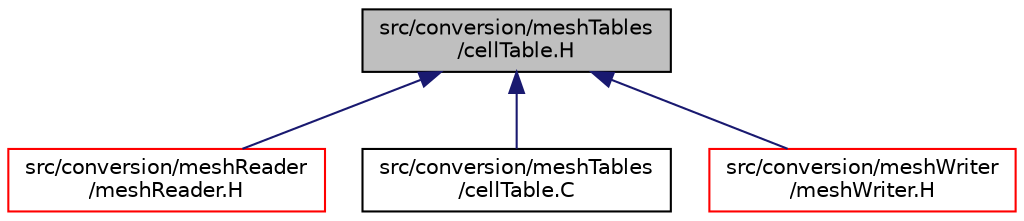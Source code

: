 digraph "src/conversion/meshTables/cellTable.H"
{
  bgcolor="transparent";
  edge [fontname="Helvetica",fontsize="10",labelfontname="Helvetica",labelfontsize="10"];
  node [fontname="Helvetica",fontsize="10",shape=record];
  Node1 [label="src/conversion/meshTables\l/cellTable.H",height=0.2,width=0.4,color="black", fillcolor="grey75", style="filled", fontcolor="black"];
  Node1 -> Node2 [dir="back",color="midnightblue",fontsize="10",style="solid",fontname="Helvetica"];
  Node2 [label="src/conversion/meshReader\l/meshReader.H",height=0.2,width=0.4,color="red",URL="$a04835.html"];
  Node1 -> Node3 [dir="back",color="midnightblue",fontsize="10",style="solid",fontname="Helvetica"];
  Node3 [label="src/conversion/meshTables\l/cellTable.C",height=0.2,width=0.4,color="black",URL="$a04841.html"];
  Node1 -> Node4 [dir="back",color="midnightblue",fontsize="10",style="solid",fontname="Helvetica"];
  Node4 [label="src/conversion/meshWriter\l/meshWriter.H",height=0.2,width=0.4,color="red",URL="$a04844.html"];
}
